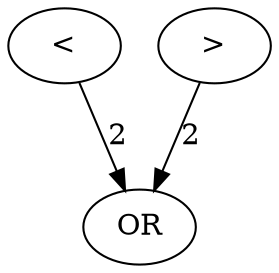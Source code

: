 digraph {
	ep_B_INST_1423 [label="\<" cost=344]
	ep_B_INST_1424 [label=OR cost=774]
	ep_B_INST_1420 [label="\>" cost=172]
	ep_B_INST_1423 -> ep_B_INST_1424 [label=2 cost=2]
	ep_B_INST_1420 -> ep_B_INST_1424 [label=2 cost=2]
}
